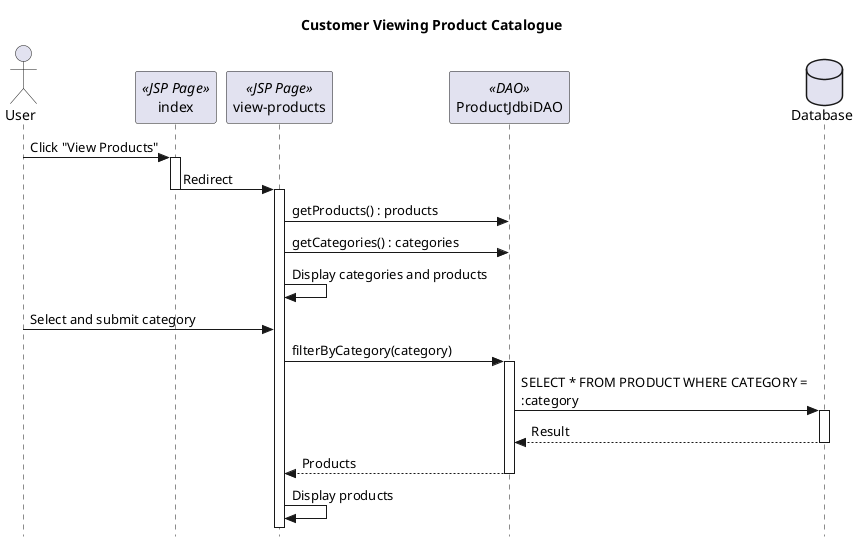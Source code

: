@startuml view_products

skinparam style strictuml
skinparam maxMessageSize 300

title Customer Viewing Product Catalogue

actor User
participant index <<JSP Page>>
participant "view-products" as view_products <<JSP Page>>
participant ProductJdbiDAO as DAO <<DAO>>
database Database

User -> index: Click "View Products"
activate index

index-> view_products: Redirect
deactivate index
activate view_products

view_products -> DAO: getProducts() : products

view_products -> DAO: getCategories() : categories

view_products -> view_products: Display categories and products

User -> view_products: Select and submit category

view_products-> DAO: filterByCategory(category)
activate DAO

DAO -> Database: SELECT * FROM PRODUCT WHERE CATEGORY = :category
activate Database

Database --> DAO: Result
deactivate Database

DAO --> view_products: Products
deactivate DAO

view_products-> view_products: Display products

@enduml